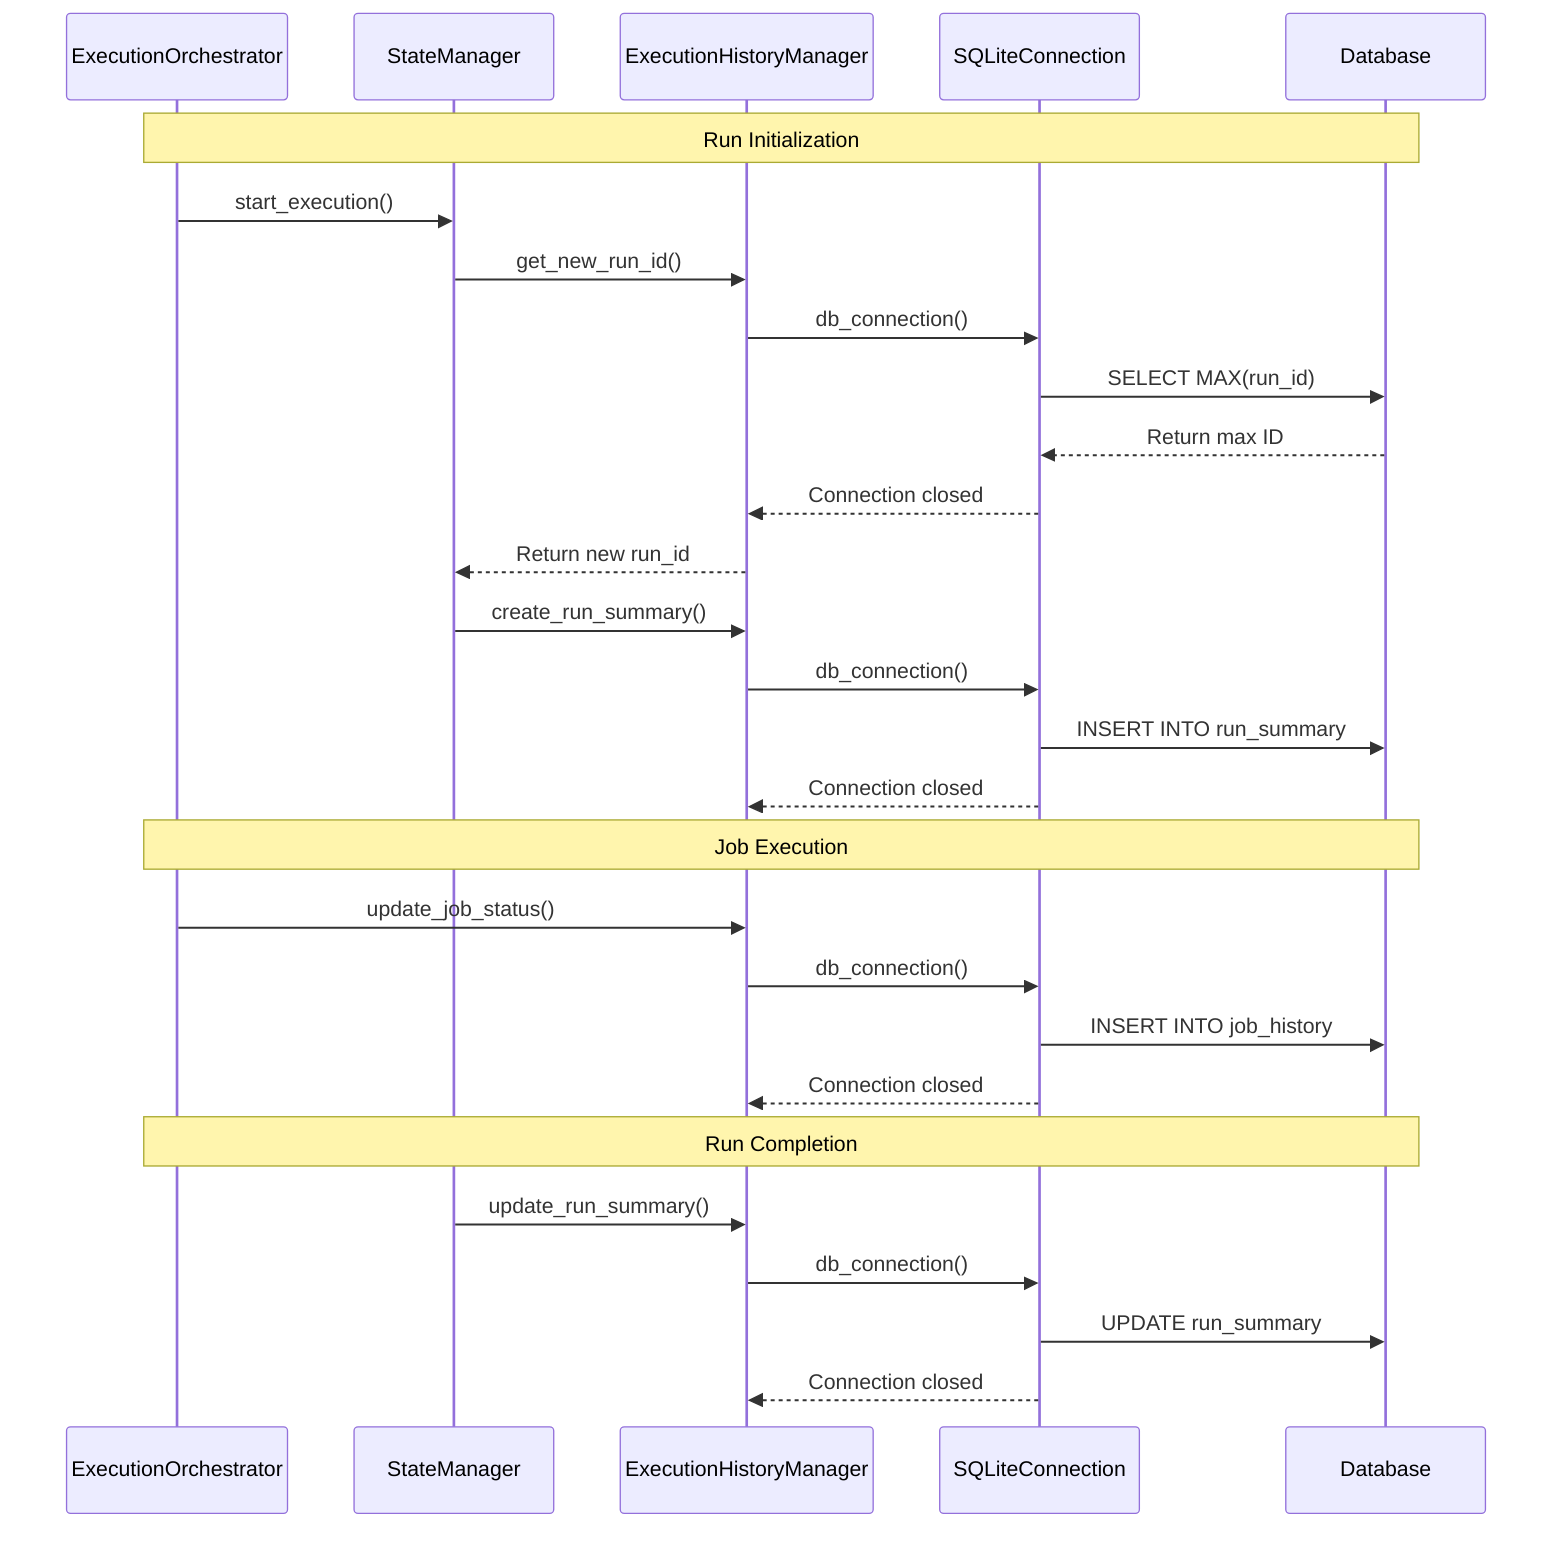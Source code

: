 sequenceDiagram
    participant EO as ExecutionOrchestrator
    participant SM as StateManager
    participant EHM as ExecutionHistoryManager
    participant SC as SQLiteConnection
    participant DB as Database
    
    Note over EO,DB: Run Initialization
    EO->>SM: start_execution()
    SM->>EHM: get_new_run_id()
    EHM->>SC: db_connection()
    SC->>DB: SELECT MAX(run_id)
    DB-->>SC: Return max ID
    SC-->>EHM: Connection closed
    EHM-->>SM: Return new run_id
    
    SM->>EHM: create_run_summary()
    EHM->>SC: db_connection()
    SC->>DB: INSERT INTO run_summary
    SC-->>EHM: Connection closed
    
    Note over EO,DB: Job Execution
    EO->>EHM: update_job_status()
    EHM->>SC: db_connection()
    SC->>DB: INSERT INTO job_history
    SC-->>EHM: Connection closed
    
    Note over EO,DB: Run Completion
    SM->>EHM: update_run_summary()
    EHM->>SC: db_connection()
    SC->>DB: UPDATE run_summary
    SC-->>EHM: Connection closed